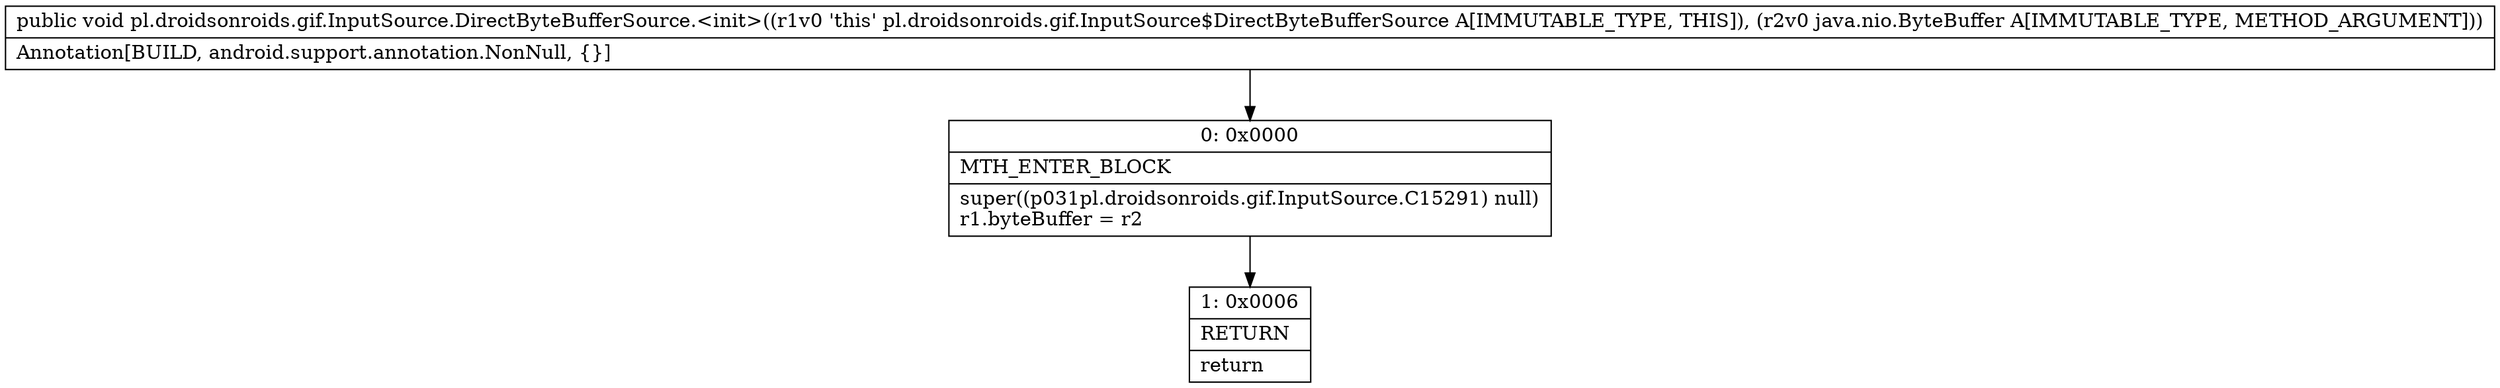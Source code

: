 digraph "CFG forpl.droidsonroids.gif.InputSource.DirectByteBufferSource.\<init\>(Ljava\/nio\/ByteBuffer;)V" {
Node_0 [shape=record,label="{0\:\ 0x0000|MTH_ENTER_BLOCK\l|super((p031pl.droidsonroids.gif.InputSource.C15291) null)\lr1.byteBuffer = r2\l}"];
Node_1 [shape=record,label="{1\:\ 0x0006|RETURN\l|return\l}"];
MethodNode[shape=record,label="{public void pl.droidsonroids.gif.InputSource.DirectByteBufferSource.\<init\>((r1v0 'this' pl.droidsonroids.gif.InputSource$DirectByteBufferSource A[IMMUTABLE_TYPE, THIS]), (r2v0 java.nio.ByteBuffer A[IMMUTABLE_TYPE, METHOD_ARGUMENT]))  | Annotation[BUILD, android.support.annotation.NonNull, \{\}]\l}"];
MethodNode -> Node_0;
Node_0 -> Node_1;
}


